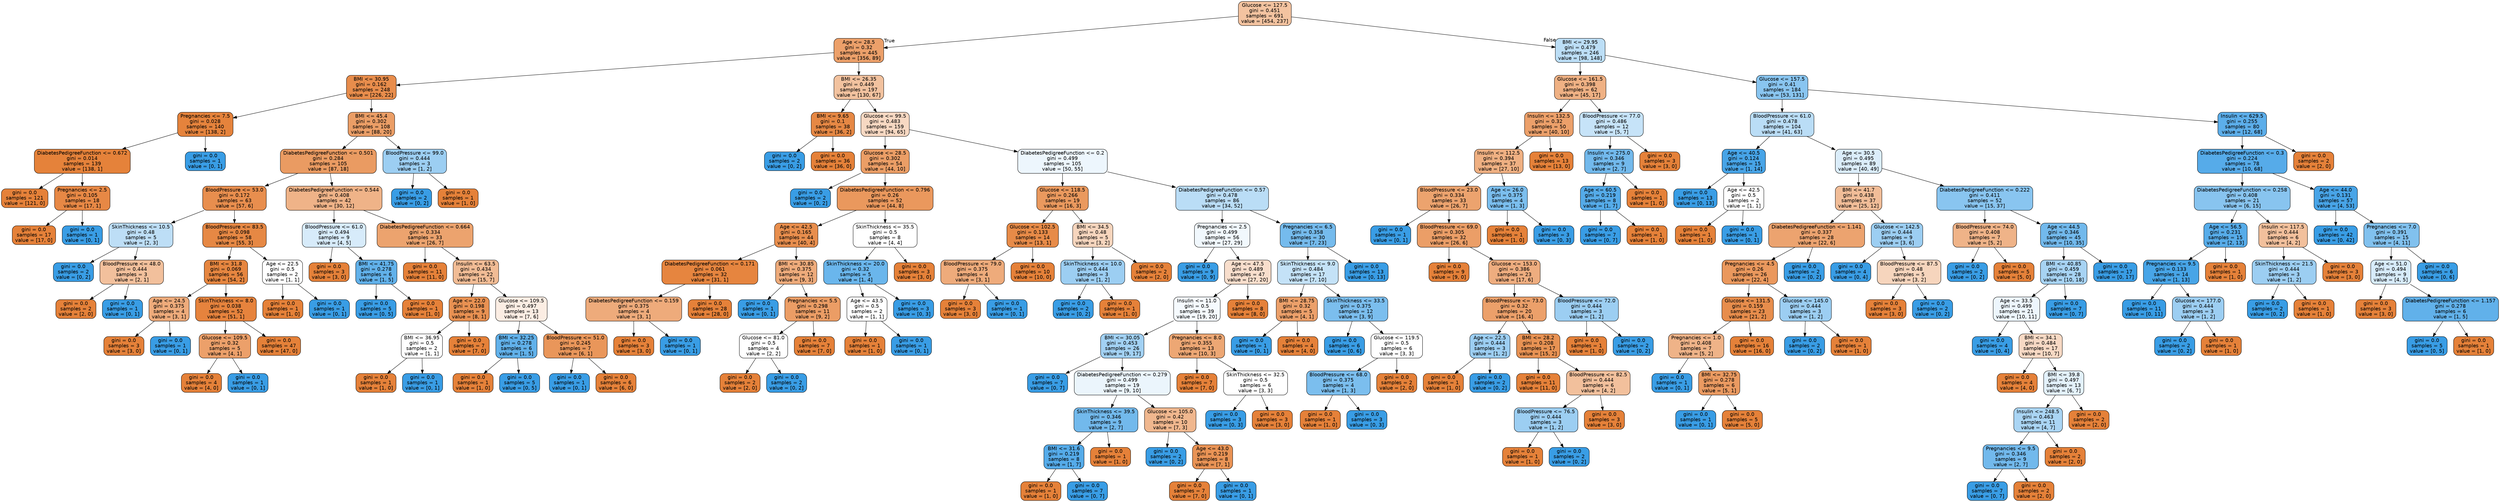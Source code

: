digraph Tree {
node [shape=box, style="filled, rounded", color="black", fontname=helvetica] ;
edge [fontname=helvetica] ;
0 [label="Glucose <= 127.5\ngini = 0.451\nsamples = 691\nvalue = [454, 237]", fillcolor="#f3c3a0"] ;
1 [label="Age <= 28.5\ngini = 0.32\nsamples = 445\nvalue = [356, 89]", fillcolor="#eca06a"] ;
0 -> 1 [labeldistance=2.5, labelangle=45, headlabel="True"] ;
2 [label="BMI <= 30.95\ngini = 0.162\nsamples = 248\nvalue = [226, 22]", fillcolor="#e88d4c"] ;
1 -> 2 ;
3 [label="Pregnancies <= 7.5\ngini = 0.028\nsamples = 140\nvalue = [138, 2]", fillcolor="#e5833c"] ;
2 -> 3 ;
4 [label="DiabetesPedigreeFunction <= 0.672\ngini = 0.014\nsamples = 139\nvalue = [138, 1]", fillcolor="#e5823a"] ;
3 -> 4 ;
5 [label="gini = 0.0\nsamples = 121\nvalue = [121, 0]", fillcolor="#e58139"] ;
4 -> 5 ;
6 [label="Pregnancies <= 2.5\ngini = 0.105\nsamples = 18\nvalue = [17, 1]", fillcolor="#e78845"] ;
4 -> 6 ;
7 [label="gini = 0.0\nsamples = 17\nvalue = [17, 0]", fillcolor="#e58139"] ;
6 -> 7 ;
8 [label="gini = 0.0\nsamples = 1\nvalue = [0, 1]", fillcolor="#399de5"] ;
6 -> 8 ;
9 [label="gini = 0.0\nsamples = 1\nvalue = [0, 1]", fillcolor="#399de5"] ;
3 -> 9 ;
10 [label="BMI <= 45.4\ngini = 0.302\nsamples = 108\nvalue = [88, 20]", fillcolor="#eb9e66"] ;
2 -> 10 ;
11 [label="DiabetesPedigreeFunction <= 0.501\ngini = 0.284\nsamples = 105\nvalue = [87, 18]", fillcolor="#ea9b62"] ;
10 -> 11 ;
12 [label="BloodPressure <= 53.0\ngini = 0.172\nsamples = 63\nvalue = [57, 6]", fillcolor="#e88e4e"] ;
11 -> 12 ;
13 [label="SkinThickness <= 10.5\ngini = 0.48\nsamples = 5\nvalue = [2, 3]", fillcolor="#bddef6"] ;
12 -> 13 ;
14 [label="gini = 0.0\nsamples = 2\nvalue = [0, 2]", fillcolor="#399de5"] ;
13 -> 14 ;
15 [label="BloodPressure <= 48.0\ngini = 0.444\nsamples = 3\nvalue = [2, 1]", fillcolor="#f2c09c"] ;
13 -> 15 ;
16 [label="gini = 0.0\nsamples = 2\nvalue = [2, 0]", fillcolor="#e58139"] ;
15 -> 16 ;
17 [label="gini = 0.0\nsamples = 1\nvalue = [0, 1]", fillcolor="#399de5"] ;
15 -> 17 ;
18 [label="BloodPressure <= 83.5\ngini = 0.098\nsamples = 58\nvalue = [55, 3]", fillcolor="#e68844"] ;
12 -> 18 ;
19 [label="BMI <= 31.8\ngini = 0.069\nsamples = 56\nvalue = [54, 2]", fillcolor="#e68640"] ;
18 -> 19 ;
20 [label="Age <= 24.5\ngini = 0.375\nsamples = 4\nvalue = [3, 1]", fillcolor="#eeab7b"] ;
19 -> 20 ;
21 [label="gini = 0.0\nsamples = 3\nvalue = [3, 0]", fillcolor="#e58139"] ;
20 -> 21 ;
22 [label="gini = 0.0\nsamples = 1\nvalue = [0, 1]", fillcolor="#399de5"] ;
20 -> 22 ;
23 [label="SkinThickness <= 8.0\ngini = 0.038\nsamples = 52\nvalue = [51, 1]", fillcolor="#e6833d"] ;
19 -> 23 ;
24 [label="Glucose <= 109.5\ngini = 0.32\nsamples = 5\nvalue = [4, 1]", fillcolor="#eca06a"] ;
23 -> 24 ;
25 [label="gini = 0.0\nsamples = 4\nvalue = [4, 0]", fillcolor="#e58139"] ;
24 -> 25 ;
26 [label="gini = 0.0\nsamples = 1\nvalue = [0, 1]", fillcolor="#399de5"] ;
24 -> 26 ;
27 [label="gini = 0.0\nsamples = 47\nvalue = [47, 0]", fillcolor="#e58139"] ;
23 -> 27 ;
28 [label="Age <= 22.5\ngini = 0.5\nsamples = 2\nvalue = [1, 1]", fillcolor="#ffffff"] ;
18 -> 28 ;
29 [label="gini = 0.0\nsamples = 1\nvalue = [1, 0]", fillcolor="#e58139"] ;
28 -> 29 ;
30 [label="gini = 0.0\nsamples = 1\nvalue = [0, 1]", fillcolor="#399de5"] ;
28 -> 30 ;
31 [label="DiabetesPedigreeFunction <= 0.544\ngini = 0.408\nsamples = 42\nvalue = [30, 12]", fillcolor="#efb388"] ;
11 -> 31 ;
32 [label="BloodPressure <= 61.0\ngini = 0.494\nsamples = 9\nvalue = [4, 5]", fillcolor="#d7ebfa"] ;
31 -> 32 ;
33 [label="gini = 0.0\nsamples = 3\nvalue = [3, 0]", fillcolor="#e58139"] ;
32 -> 33 ;
34 [label="BMI <= 41.75\ngini = 0.278\nsamples = 6\nvalue = [1, 5]", fillcolor="#61b1ea"] ;
32 -> 34 ;
35 [label="gini = 0.0\nsamples = 5\nvalue = [0, 5]", fillcolor="#399de5"] ;
34 -> 35 ;
36 [label="gini = 0.0\nsamples = 1\nvalue = [1, 0]", fillcolor="#e58139"] ;
34 -> 36 ;
37 [label="DiabetesPedigreeFunction <= 0.664\ngini = 0.334\nsamples = 33\nvalue = [26, 7]", fillcolor="#eca36e"] ;
31 -> 37 ;
38 [label="gini = 0.0\nsamples = 11\nvalue = [11, 0]", fillcolor="#e58139"] ;
37 -> 38 ;
39 [label="Insulin <= 63.5\ngini = 0.434\nsamples = 22\nvalue = [15, 7]", fillcolor="#f1bc95"] ;
37 -> 39 ;
40 [label="Age <= 22.0\ngini = 0.198\nsamples = 9\nvalue = [8, 1]", fillcolor="#e89152"] ;
39 -> 40 ;
41 [label="BMI <= 36.95\ngini = 0.5\nsamples = 2\nvalue = [1, 1]", fillcolor="#ffffff"] ;
40 -> 41 ;
42 [label="gini = 0.0\nsamples = 1\nvalue = [1, 0]", fillcolor="#e58139"] ;
41 -> 42 ;
43 [label="gini = 0.0\nsamples = 1\nvalue = [0, 1]", fillcolor="#399de5"] ;
41 -> 43 ;
44 [label="gini = 0.0\nsamples = 7\nvalue = [7, 0]", fillcolor="#e58139"] ;
40 -> 44 ;
45 [label="Glucose <= 109.5\ngini = 0.497\nsamples = 13\nvalue = [7, 6]", fillcolor="#fbede3"] ;
39 -> 45 ;
46 [label="BMI <= 32.25\ngini = 0.278\nsamples = 6\nvalue = [1, 5]", fillcolor="#61b1ea"] ;
45 -> 46 ;
47 [label="gini = 0.0\nsamples = 1\nvalue = [1, 0]", fillcolor="#e58139"] ;
46 -> 47 ;
48 [label="gini = 0.0\nsamples = 5\nvalue = [0, 5]", fillcolor="#399de5"] ;
46 -> 48 ;
49 [label="BloodPressure <= 51.0\ngini = 0.245\nsamples = 7\nvalue = [6, 1]", fillcolor="#e9965a"] ;
45 -> 49 ;
50 [label="gini = 0.0\nsamples = 1\nvalue = [0, 1]", fillcolor="#399de5"] ;
49 -> 50 ;
51 [label="gini = 0.0\nsamples = 6\nvalue = [6, 0]", fillcolor="#e58139"] ;
49 -> 51 ;
52 [label="BloodPressure <= 99.0\ngini = 0.444\nsamples = 3\nvalue = [1, 2]", fillcolor="#9ccef2"] ;
10 -> 52 ;
53 [label="gini = 0.0\nsamples = 2\nvalue = [0, 2]", fillcolor="#399de5"] ;
52 -> 53 ;
54 [label="gini = 0.0\nsamples = 1\nvalue = [1, 0]", fillcolor="#e58139"] ;
52 -> 54 ;
55 [label="BMI <= 26.35\ngini = 0.449\nsamples = 197\nvalue = [130, 67]", fillcolor="#f2c29f"] ;
1 -> 55 ;
56 [label="BMI <= 9.65\ngini = 0.1\nsamples = 38\nvalue = [36, 2]", fillcolor="#e68844"] ;
55 -> 56 ;
57 [label="gini = 0.0\nsamples = 2\nvalue = [0, 2]", fillcolor="#399de5"] ;
56 -> 57 ;
58 [label="gini = 0.0\nsamples = 36\nvalue = [36, 0]", fillcolor="#e58139"] ;
56 -> 58 ;
59 [label="Glucose <= 99.5\ngini = 0.483\nsamples = 159\nvalue = [94, 65]", fillcolor="#f7d8c2"] ;
55 -> 59 ;
60 [label="Glucose <= 28.5\ngini = 0.302\nsamples = 54\nvalue = [44, 10]", fillcolor="#eb9e66"] ;
59 -> 60 ;
61 [label="gini = 0.0\nsamples = 2\nvalue = [0, 2]", fillcolor="#399de5"] ;
60 -> 61 ;
62 [label="DiabetesPedigreeFunction <= 0.796\ngini = 0.26\nsamples = 52\nvalue = [44, 8]", fillcolor="#ea985d"] ;
60 -> 62 ;
63 [label="Age <= 42.5\ngini = 0.165\nsamples = 44\nvalue = [40, 4]", fillcolor="#e88e4d"] ;
62 -> 63 ;
64 [label="DiabetesPedigreeFunction <= 0.171\ngini = 0.061\nsamples = 32\nvalue = [31, 1]", fillcolor="#e6853f"] ;
63 -> 64 ;
65 [label="DiabetesPedigreeFunction <= 0.159\ngini = 0.375\nsamples = 4\nvalue = [3, 1]", fillcolor="#eeab7b"] ;
64 -> 65 ;
66 [label="gini = 0.0\nsamples = 3\nvalue = [3, 0]", fillcolor="#e58139"] ;
65 -> 66 ;
67 [label="gini = 0.0\nsamples = 1\nvalue = [0, 1]", fillcolor="#399de5"] ;
65 -> 67 ;
68 [label="gini = 0.0\nsamples = 28\nvalue = [28, 0]", fillcolor="#e58139"] ;
64 -> 68 ;
69 [label="BMI <= 30.85\ngini = 0.375\nsamples = 12\nvalue = [9, 3]", fillcolor="#eeab7b"] ;
63 -> 69 ;
70 [label="gini = 0.0\nsamples = 1\nvalue = [0, 1]", fillcolor="#399de5"] ;
69 -> 70 ;
71 [label="Pregnancies <= 5.5\ngini = 0.298\nsamples = 11\nvalue = [9, 2]", fillcolor="#eb9d65"] ;
69 -> 71 ;
72 [label="Glucose <= 81.0\ngini = 0.5\nsamples = 4\nvalue = [2, 2]", fillcolor="#ffffff"] ;
71 -> 72 ;
73 [label="gini = 0.0\nsamples = 2\nvalue = [2, 0]", fillcolor="#e58139"] ;
72 -> 73 ;
74 [label="gini = 0.0\nsamples = 2\nvalue = [0, 2]", fillcolor="#399de5"] ;
72 -> 74 ;
75 [label="gini = 0.0\nsamples = 7\nvalue = [7, 0]", fillcolor="#e58139"] ;
71 -> 75 ;
76 [label="SkinThickness <= 35.5\ngini = 0.5\nsamples = 8\nvalue = [4, 4]", fillcolor="#ffffff"] ;
62 -> 76 ;
77 [label="SkinThickness <= 20.0\ngini = 0.32\nsamples = 5\nvalue = [1, 4]", fillcolor="#6ab6ec"] ;
76 -> 77 ;
78 [label="Age <= 43.5\ngini = 0.5\nsamples = 2\nvalue = [1, 1]", fillcolor="#ffffff"] ;
77 -> 78 ;
79 [label="gini = 0.0\nsamples = 1\nvalue = [1, 0]", fillcolor="#e58139"] ;
78 -> 79 ;
80 [label="gini = 0.0\nsamples = 1\nvalue = [0, 1]", fillcolor="#399de5"] ;
78 -> 80 ;
81 [label="gini = 0.0\nsamples = 3\nvalue = [0, 3]", fillcolor="#399de5"] ;
77 -> 81 ;
82 [label="gini = 0.0\nsamples = 3\nvalue = [3, 0]", fillcolor="#e58139"] ;
76 -> 82 ;
83 [label="DiabetesPedigreeFunction <= 0.2\ngini = 0.499\nsamples = 105\nvalue = [50, 55]", fillcolor="#edf6fd"] ;
59 -> 83 ;
84 [label="Glucose <= 118.5\ngini = 0.266\nsamples = 19\nvalue = [16, 3]", fillcolor="#ea995e"] ;
83 -> 84 ;
85 [label="Glucose <= 102.5\ngini = 0.133\nsamples = 14\nvalue = [13, 1]", fillcolor="#e78b48"] ;
84 -> 85 ;
86 [label="BloodPressure <= 79.0\ngini = 0.375\nsamples = 4\nvalue = [3, 1]", fillcolor="#eeab7b"] ;
85 -> 86 ;
87 [label="gini = 0.0\nsamples = 3\nvalue = [3, 0]", fillcolor="#e58139"] ;
86 -> 87 ;
88 [label="gini = 0.0\nsamples = 1\nvalue = [0, 1]", fillcolor="#399de5"] ;
86 -> 88 ;
89 [label="gini = 0.0\nsamples = 10\nvalue = [10, 0]", fillcolor="#e58139"] ;
85 -> 89 ;
90 [label="BMI <= 34.5\ngini = 0.48\nsamples = 5\nvalue = [3, 2]", fillcolor="#f6d5bd"] ;
84 -> 90 ;
91 [label="SkinThickness <= 10.0\ngini = 0.444\nsamples = 3\nvalue = [1, 2]", fillcolor="#9ccef2"] ;
90 -> 91 ;
92 [label="gini = 0.0\nsamples = 2\nvalue = [0, 2]", fillcolor="#399de5"] ;
91 -> 92 ;
93 [label="gini = 0.0\nsamples = 1\nvalue = [1, 0]", fillcolor="#e58139"] ;
91 -> 93 ;
94 [label="gini = 0.0\nsamples = 2\nvalue = [2, 0]", fillcolor="#e58139"] ;
90 -> 94 ;
95 [label="DiabetesPedigreeFunction <= 0.57\ngini = 0.478\nsamples = 86\nvalue = [34, 52]", fillcolor="#baddf6"] ;
83 -> 95 ;
96 [label="Pregnancies <= 2.5\ngini = 0.499\nsamples = 56\nvalue = [27, 29]", fillcolor="#f1f8fd"] ;
95 -> 96 ;
97 [label="gini = 0.0\nsamples = 9\nvalue = [0, 9]", fillcolor="#399de5"] ;
96 -> 97 ;
98 [label="Age <= 47.5\ngini = 0.489\nsamples = 47\nvalue = [27, 20]", fillcolor="#f8decc"] ;
96 -> 98 ;
99 [label="Insulin <= 11.0\ngini = 0.5\nsamples = 39\nvalue = [19, 20]", fillcolor="#f5fafe"] ;
98 -> 99 ;
100 [label="BMI <= 30.05\ngini = 0.453\nsamples = 26\nvalue = [9, 17]", fillcolor="#a2d1f3"] ;
99 -> 100 ;
101 [label="gini = 0.0\nsamples = 7\nvalue = [0, 7]", fillcolor="#399de5"] ;
100 -> 101 ;
102 [label="DiabetesPedigreeFunction <= 0.279\ngini = 0.499\nsamples = 19\nvalue = [9, 10]", fillcolor="#ebf5fc"] ;
100 -> 102 ;
103 [label="SkinThickness <= 39.5\ngini = 0.346\nsamples = 9\nvalue = [2, 7]", fillcolor="#72b9ec"] ;
102 -> 103 ;
104 [label="BMI <= 31.6\ngini = 0.219\nsamples = 8\nvalue = [1, 7]", fillcolor="#55abe9"] ;
103 -> 104 ;
105 [label="gini = 0.0\nsamples = 1\nvalue = [1, 0]", fillcolor="#e58139"] ;
104 -> 105 ;
106 [label="gini = 0.0\nsamples = 7\nvalue = [0, 7]", fillcolor="#399de5"] ;
104 -> 106 ;
107 [label="gini = 0.0\nsamples = 1\nvalue = [1, 0]", fillcolor="#e58139"] ;
103 -> 107 ;
108 [label="Glucose <= 105.0\ngini = 0.42\nsamples = 10\nvalue = [7, 3]", fillcolor="#f0b78e"] ;
102 -> 108 ;
109 [label="gini = 0.0\nsamples = 2\nvalue = [0, 2]", fillcolor="#399de5"] ;
108 -> 109 ;
110 [label="Age <= 43.0\ngini = 0.219\nsamples = 8\nvalue = [7, 1]", fillcolor="#e99355"] ;
108 -> 110 ;
111 [label="gini = 0.0\nsamples = 7\nvalue = [7, 0]", fillcolor="#e58139"] ;
110 -> 111 ;
112 [label="gini = 0.0\nsamples = 1\nvalue = [0, 1]", fillcolor="#399de5"] ;
110 -> 112 ;
113 [label="Pregnancies <= 8.0\ngini = 0.355\nsamples = 13\nvalue = [10, 3]", fillcolor="#eda774"] ;
99 -> 113 ;
114 [label="gini = 0.0\nsamples = 7\nvalue = [7, 0]", fillcolor="#e58139"] ;
113 -> 114 ;
115 [label="SkinThickness <= 32.5\ngini = 0.5\nsamples = 6\nvalue = [3, 3]", fillcolor="#ffffff"] ;
113 -> 115 ;
116 [label="gini = 0.0\nsamples = 3\nvalue = [0, 3]", fillcolor="#399de5"] ;
115 -> 116 ;
117 [label="gini = 0.0\nsamples = 3\nvalue = [3, 0]", fillcolor="#e58139"] ;
115 -> 117 ;
118 [label="gini = 0.0\nsamples = 8\nvalue = [8, 0]", fillcolor="#e58139"] ;
98 -> 118 ;
119 [label="Pregnancies <= 6.5\ngini = 0.358\nsamples = 30\nvalue = [7, 23]", fillcolor="#75bbed"] ;
95 -> 119 ;
120 [label="SkinThickness <= 9.0\ngini = 0.484\nsamples = 17\nvalue = [7, 10]", fillcolor="#c4e2f7"] ;
119 -> 120 ;
121 [label="BMI <= 28.75\ngini = 0.32\nsamples = 5\nvalue = [4, 1]", fillcolor="#eca06a"] ;
120 -> 121 ;
122 [label="gini = 0.0\nsamples = 1\nvalue = [0, 1]", fillcolor="#399de5"] ;
121 -> 122 ;
123 [label="gini = 0.0\nsamples = 4\nvalue = [4, 0]", fillcolor="#e58139"] ;
121 -> 123 ;
124 [label="SkinThickness <= 33.5\ngini = 0.375\nsamples = 12\nvalue = [3, 9]", fillcolor="#7bbeee"] ;
120 -> 124 ;
125 [label="gini = 0.0\nsamples = 6\nvalue = [0, 6]", fillcolor="#399de5"] ;
124 -> 125 ;
126 [label="Glucose <= 119.5\ngini = 0.5\nsamples = 6\nvalue = [3, 3]", fillcolor="#ffffff"] ;
124 -> 126 ;
127 [label="BloodPressure <= 68.0\ngini = 0.375\nsamples = 4\nvalue = [1, 3]", fillcolor="#7bbeee"] ;
126 -> 127 ;
128 [label="gini = 0.0\nsamples = 1\nvalue = [1, 0]", fillcolor="#e58139"] ;
127 -> 128 ;
129 [label="gini = 0.0\nsamples = 3\nvalue = [0, 3]", fillcolor="#399de5"] ;
127 -> 129 ;
130 [label="gini = 0.0\nsamples = 2\nvalue = [2, 0]", fillcolor="#e58139"] ;
126 -> 130 ;
131 [label="gini = 0.0\nsamples = 13\nvalue = [0, 13]", fillcolor="#399de5"] ;
119 -> 131 ;
132 [label="BMI <= 29.95\ngini = 0.479\nsamples = 246\nvalue = [98, 148]", fillcolor="#bcdef6"] ;
0 -> 132 [labeldistance=2.5, labelangle=-45, headlabel="False"] ;
133 [label="Glucose <= 161.5\ngini = 0.398\nsamples = 62\nvalue = [45, 17]", fillcolor="#efb184"] ;
132 -> 133 ;
134 [label="Insulin <= 132.5\ngini = 0.32\nsamples = 50\nvalue = [40, 10]", fillcolor="#eca06a"] ;
133 -> 134 ;
135 [label="Insulin <= 112.5\ngini = 0.394\nsamples = 37\nvalue = [27, 10]", fillcolor="#efb082"] ;
134 -> 135 ;
136 [label="BloodPressure <= 23.0\ngini = 0.334\nsamples = 33\nvalue = [26, 7]", fillcolor="#eca36e"] ;
135 -> 136 ;
137 [label="gini = 0.0\nsamples = 1\nvalue = [0, 1]", fillcolor="#399de5"] ;
136 -> 137 ;
138 [label="BloodPressure <= 69.0\ngini = 0.305\nsamples = 32\nvalue = [26, 6]", fillcolor="#eb9e67"] ;
136 -> 138 ;
139 [label="gini = 0.0\nsamples = 9\nvalue = [9, 0]", fillcolor="#e58139"] ;
138 -> 139 ;
140 [label="Glucose <= 153.0\ngini = 0.386\nsamples = 23\nvalue = [17, 6]", fillcolor="#eead7f"] ;
138 -> 140 ;
141 [label="BloodPressure <= 73.0\ngini = 0.32\nsamples = 20\nvalue = [16, 4]", fillcolor="#eca06a"] ;
140 -> 141 ;
142 [label="Age <= 22.5\ngini = 0.444\nsamples = 3\nvalue = [1, 2]", fillcolor="#9ccef2"] ;
141 -> 142 ;
143 [label="gini = 0.0\nsamples = 1\nvalue = [1, 0]", fillcolor="#e58139"] ;
142 -> 143 ;
144 [label="gini = 0.0\nsamples = 2\nvalue = [0, 2]", fillcolor="#399de5"] ;
142 -> 144 ;
145 [label="BMI <= 28.2\ngini = 0.208\nsamples = 17\nvalue = [15, 2]", fillcolor="#e89253"] ;
141 -> 145 ;
146 [label="gini = 0.0\nsamples = 11\nvalue = [11, 0]", fillcolor="#e58139"] ;
145 -> 146 ;
147 [label="BloodPressure <= 82.5\ngini = 0.444\nsamples = 6\nvalue = [4, 2]", fillcolor="#f2c09c"] ;
145 -> 147 ;
148 [label="BloodPressure <= 76.5\ngini = 0.444\nsamples = 3\nvalue = [1, 2]", fillcolor="#9ccef2"] ;
147 -> 148 ;
149 [label="gini = 0.0\nsamples = 1\nvalue = [1, 0]", fillcolor="#e58139"] ;
148 -> 149 ;
150 [label="gini = 0.0\nsamples = 2\nvalue = [0, 2]", fillcolor="#399de5"] ;
148 -> 150 ;
151 [label="gini = 0.0\nsamples = 3\nvalue = [3, 0]", fillcolor="#e58139"] ;
147 -> 151 ;
152 [label="BloodPressure <= 72.0\ngini = 0.444\nsamples = 3\nvalue = [1, 2]", fillcolor="#9ccef2"] ;
140 -> 152 ;
153 [label="gini = 0.0\nsamples = 1\nvalue = [1, 0]", fillcolor="#e58139"] ;
152 -> 153 ;
154 [label="gini = 0.0\nsamples = 2\nvalue = [0, 2]", fillcolor="#399de5"] ;
152 -> 154 ;
155 [label="Age <= 26.0\ngini = 0.375\nsamples = 4\nvalue = [1, 3]", fillcolor="#7bbeee"] ;
135 -> 155 ;
156 [label="gini = 0.0\nsamples = 1\nvalue = [1, 0]", fillcolor="#e58139"] ;
155 -> 156 ;
157 [label="gini = 0.0\nsamples = 3\nvalue = [0, 3]", fillcolor="#399de5"] ;
155 -> 157 ;
158 [label="gini = 0.0\nsamples = 13\nvalue = [13, 0]", fillcolor="#e58139"] ;
134 -> 158 ;
159 [label="BloodPressure <= 77.0\ngini = 0.486\nsamples = 12\nvalue = [5, 7]", fillcolor="#c6e3f8"] ;
133 -> 159 ;
160 [label="Insulin <= 275.0\ngini = 0.346\nsamples = 9\nvalue = [2, 7]", fillcolor="#72b9ec"] ;
159 -> 160 ;
161 [label="Age <= 60.5\ngini = 0.219\nsamples = 8\nvalue = [1, 7]", fillcolor="#55abe9"] ;
160 -> 161 ;
162 [label="gini = 0.0\nsamples = 7\nvalue = [0, 7]", fillcolor="#399de5"] ;
161 -> 162 ;
163 [label="gini = 0.0\nsamples = 1\nvalue = [1, 0]", fillcolor="#e58139"] ;
161 -> 163 ;
164 [label="gini = 0.0\nsamples = 1\nvalue = [1, 0]", fillcolor="#e58139"] ;
160 -> 164 ;
165 [label="gini = 0.0\nsamples = 3\nvalue = [3, 0]", fillcolor="#e58139"] ;
159 -> 165 ;
166 [label="Glucose <= 157.5\ngini = 0.41\nsamples = 184\nvalue = [53, 131]", fillcolor="#89c5f0"] ;
132 -> 166 ;
167 [label="BloodPressure <= 61.0\ngini = 0.478\nsamples = 104\nvalue = [41, 63]", fillcolor="#baddf6"] ;
166 -> 167 ;
168 [label="Age <= 40.5\ngini = 0.124\nsamples = 15\nvalue = [1, 14]", fillcolor="#47a4e7"] ;
167 -> 168 ;
169 [label="gini = 0.0\nsamples = 13\nvalue = [0, 13]", fillcolor="#399de5"] ;
168 -> 169 ;
170 [label="Age <= 42.5\ngini = 0.5\nsamples = 2\nvalue = [1, 1]", fillcolor="#ffffff"] ;
168 -> 170 ;
171 [label="gini = 0.0\nsamples = 1\nvalue = [1, 0]", fillcolor="#e58139"] ;
170 -> 171 ;
172 [label="gini = 0.0\nsamples = 1\nvalue = [0, 1]", fillcolor="#399de5"] ;
170 -> 172 ;
173 [label="Age <= 30.5\ngini = 0.495\nsamples = 89\nvalue = [40, 49]", fillcolor="#dbedfa"] ;
167 -> 173 ;
174 [label="BMI <= 41.7\ngini = 0.438\nsamples = 37\nvalue = [25, 12]", fillcolor="#f1bd98"] ;
173 -> 174 ;
175 [label="DiabetesPedigreeFunction <= 1.141\ngini = 0.337\nsamples = 28\nvalue = [22, 6]", fillcolor="#eca36f"] ;
174 -> 175 ;
176 [label="Pregnancies <= 4.5\ngini = 0.26\nsamples = 26\nvalue = [22, 4]", fillcolor="#ea985d"] ;
175 -> 176 ;
177 [label="Glucose <= 131.5\ngini = 0.159\nsamples = 23\nvalue = [21, 2]", fillcolor="#e78d4c"] ;
176 -> 177 ;
178 [label="Pregnancies <= 1.0\ngini = 0.408\nsamples = 7\nvalue = [5, 2]", fillcolor="#efb388"] ;
177 -> 178 ;
179 [label="gini = 0.0\nsamples = 1\nvalue = [0, 1]", fillcolor="#399de5"] ;
178 -> 179 ;
180 [label="BMI <= 32.75\ngini = 0.278\nsamples = 6\nvalue = [5, 1]", fillcolor="#ea9a61"] ;
178 -> 180 ;
181 [label="gini = 0.0\nsamples = 1\nvalue = [0, 1]", fillcolor="#399de5"] ;
180 -> 181 ;
182 [label="gini = 0.0\nsamples = 5\nvalue = [5, 0]", fillcolor="#e58139"] ;
180 -> 182 ;
183 [label="gini = 0.0\nsamples = 16\nvalue = [16, 0]", fillcolor="#e58139"] ;
177 -> 183 ;
184 [label="Glucose <= 145.0\ngini = 0.444\nsamples = 3\nvalue = [1, 2]", fillcolor="#9ccef2"] ;
176 -> 184 ;
185 [label="gini = 0.0\nsamples = 2\nvalue = [0, 2]", fillcolor="#399de5"] ;
184 -> 185 ;
186 [label="gini = 0.0\nsamples = 1\nvalue = [1, 0]", fillcolor="#e58139"] ;
184 -> 186 ;
187 [label="gini = 0.0\nsamples = 2\nvalue = [0, 2]", fillcolor="#399de5"] ;
175 -> 187 ;
188 [label="Glucose <= 142.5\ngini = 0.444\nsamples = 9\nvalue = [3, 6]", fillcolor="#9ccef2"] ;
174 -> 188 ;
189 [label="gini = 0.0\nsamples = 4\nvalue = [0, 4]", fillcolor="#399de5"] ;
188 -> 189 ;
190 [label="BloodPressure <= 87.5\ngini = 0.48\nsamples = 5\nvalue = [3, 2]", fillcolor="#f6d5bd"] ;
188 -> 190 ;
191 [label="gini = 0.0\nsamples = 3\nvalue = [3, 0]", fillcolor="#e58139"] ;
190 -> 191 ;
192 [label="gini = 0.0\nsamples = 2\nvalue = [0, 2]", fillcolor="#399de5"] ;
190 -> 192 ;
193 [label="DiabetesPedigreeFunction <= 0.222\ngini = 0.411\nsamples = 52\nvalue = [15, 37]", fillcolor="#89c5f0"] ;
173 -> 193 ;
194 [label="BloodPressure <= 74.0\ngini = 0.408\nsamples = 7\nvalue = [5, 2]", fillcolor="#efb388"] ;
193 -> 194 ;
195 [label="gini = 0.0\nsamples = 2\nvalue = [0, 2]", fillcolor="#399de5"] ;
194 -> 195 ;
196 [label="gini = 0.0\nsamples = 5\nvalue = [5, 0]", fillcolor="#e58139"] ;
194 -> 196 ;
197 [label="Age <= 44.5\ngini = 0.346\nsamples = 45\nvalue = [10, 35]", fillcolor="#72b9ec"] ;
193 -> 197 ;
198 [label="BMI <= 40.85\ngini = 0.459\nsamples = 28\nvalue = [10, 18]", fillcolor="#a7d3f3"] ;
197 -> 198 ;
199 [label="Age <= 33.5\ngini = 0.499\nsamples = 21\nvalue = [10, 11]", fillcolor="#edf6fd"] ;
198 -> 199 ;
200 [label="gini = 0.0\nsamples = 4\nvalue = [0, 4]", fillcolor="#399de5"] ;
199 -> 200 ;
201 [label="BMI <= 34.1\ngini = 0.484\nsamples = 17\nvalue = [10, 7]", fillcolor="#f7d9c4"] ;
199 -> 201 ;
202 [label="gini = 0.0\nsamples = 4\nvalue = [4, 0]", fillcolor="#e58139"] ;
201 -> 202 ;
203 [label="BMI <= 39.8\ngini = 0.497\nsamples = 13\nvalue = [6, 7]", fillcolor="#e3f1fb"] ;
201 -> 203 ;
204 [label="Insulin <= 248.5\ngini = 0.463\nsamples = 11\nvalue = [4, 7]", fillcolor="#aad5f4"] ;
203 -> 204 ;
205 [label="Pregnancies <= 9.5\ngini = 0.346\nsamples = 9\nvalue = [2, 7]", fillcolor="#72b9ec"] ;
204 -> 205 ;
206 [label="gini = 0.0\nsamples = 7\nvalue = [0, 7]", fillcolor="#399de5"] ;
205 -> 206 ;
207 [label="gini = 0.0\nsamples = 2\nvalue = [2, 0]", fillcolor="#e58139"] ;
205 -> 207 ;
208 [label="gini = 0.0\nsamples = 2\nvalue = [2, 0]", fillcolor="#e58139"] ;
204 -> 208 ;
209 [label="gini = 0.0\nsamples = 2\nvalue = [2, 0]", fillcolor="#e58139"] ;
203 -> 209 ;
210 [label="gini = 0.0\nsamples = 7\nvalue = [0, 7]", fillcolor="#399de5"] ;
198 -> 210 ;
211 [label="gini = 0.0\nsamples = 17\nvalue = [0, 17]", fillcolor="#399de5"] ;
197 -> 211 ;
212 [label="Insulin <= 629.5\ngini = 0.255\nsamples = 80\nvalue = [12, 68]", fillcolor="#5caeea"] ;
166 -> 212 ;
213 [label="DiabetesPedigreeFunction <= 0.3\ngini = 0.224\nsamples = 78\nvalue = [10, 68]", fillcolor="#56abe9"] ;
212 -> 213 ;
214 [label="DiabetesPedigreeFunction <= 0.258\ngini = 0.408\nsamples = 21\nvalue = [6, 15]", fillcolor="#88c4ef"] ;
213 -> 214 ;
215 [label="Age <= 56.5\ngini = 0.231\nsamples = 15\nvalue = [2, 13]", fillcolor="#57ace9"] ;
214 -> 215 ;
216 [label="Pregnancies <= 9.5\ngini = 0.133\nsamples = 14\nvalue = [1, 13]", fillcolor="#48a5e7"] ;
215 -> 216 ;
217 [label="gini = 0.0\nsamples = 11\nvalue = [0, 11]", fillcolor="#399de5"] ;
216 -> 217 ;
218 [label="Glucose <= 177.0\ngini = 0.444\nsamples = 3\nvalue = [1, 2]", fillcolor="#9ccef2"] ;
216 -> 218 ;
219 [label="gini = 0.0\nsamples = 2\nvalue = [0, 2]", fillcolor="#399de5"] ;
218 -> 219 ;
220 [label="gini = 0.0\nsamples = 1\nvalue = [1, 0]", fillcolor="#e58139"] ;
218 -> 220 ;
221 [label="gini = 0.0\nsamples = 1\nvalue = [1, 0]", fillcolor="#e58139"] ;
215 -> 221 ;
222 [label="Insulin <= 117.5\ngini = 0.444\nsamples = 6\nvalue = [4, 2]", fillcolor="#f2c09c"] ;
214 -> 222 ;
223 [label="SkinThickness <= 21.5\ngini = 0.444\nsamples = 3\nvalue = [1, 2]", fillcolor="#9ccef2"] ;
222 -> 223 ;
224 [label="gini = 0.0\nsamples = 2\nvalue = [0, 2]", fillcolor="#399de5"] ;
223 -> 224 ;
225 [label="gini = 0.0\nsamples = 1\nvalue = [1, 0]", fillcolor="#e58139"] ;
223 -> 225 ;
226 [label="gini = 0.0\nsamples = 3\nvalue = [3, 0]", fillcolor="#e58139"] ;
222 -> 226 ;
227 [label="Age <= 44.0\ngini = 0.131\nsamples = 57\nvalue = [4, 53]", fillcolor="#48a4e7"] ;
213 -> 227 ;
228 [label="gini = 0.0\nsamples = 42\nvalue = [0, 42]", fillcolor="#399de5"] ;
227 -> 228 ;
229 [label="Pregnancies <= 7.0\ngini = 0.391\nsamples = 15\nvalue = [4, 11]", fillcolor="#81c1ee"] ;
227 -> 229 ;
230 [label="Age <= 51.0\ngini = 0.494\nsamples = 9\nvalue = [4, 5]", fillcolor="#d7ebfa"] ;
229 -> 230 ;
231 [label="gini = 0.0\nsamples = 3\nvalue = [3, 0]", fillcolor="#e58139"] ;
230 -> 231 ;
232 [label="DiabetesPedigreeFunction <= 1.157\ngini = 0.278\nsamples = 6\nvalue = [1, 5]", fillcolor="#61b1ea"] ;
230 -> 232 ;
233 [label="gini = 0.0\nsamples = 5\nvalue = [0, 5]", fillcolor="#399de5"] ;
232 -> 233 ;
234 [label="gini = 0.0\nsamples = 1\nvalue = [1, 0]", fillcolor="#e58139"] ;
232 -> 234 ;
235 [label="gini = 0.0\nsamples = 6\nvalue = [0, 6]", fillcolor="#399de5"] ;
229 -> 235 ;
236 [label="gini = 0.0\nsamples = 2\nvalue = [2, 0]", fillcolor="#e58139"] ;
212 -> 236 ;
}